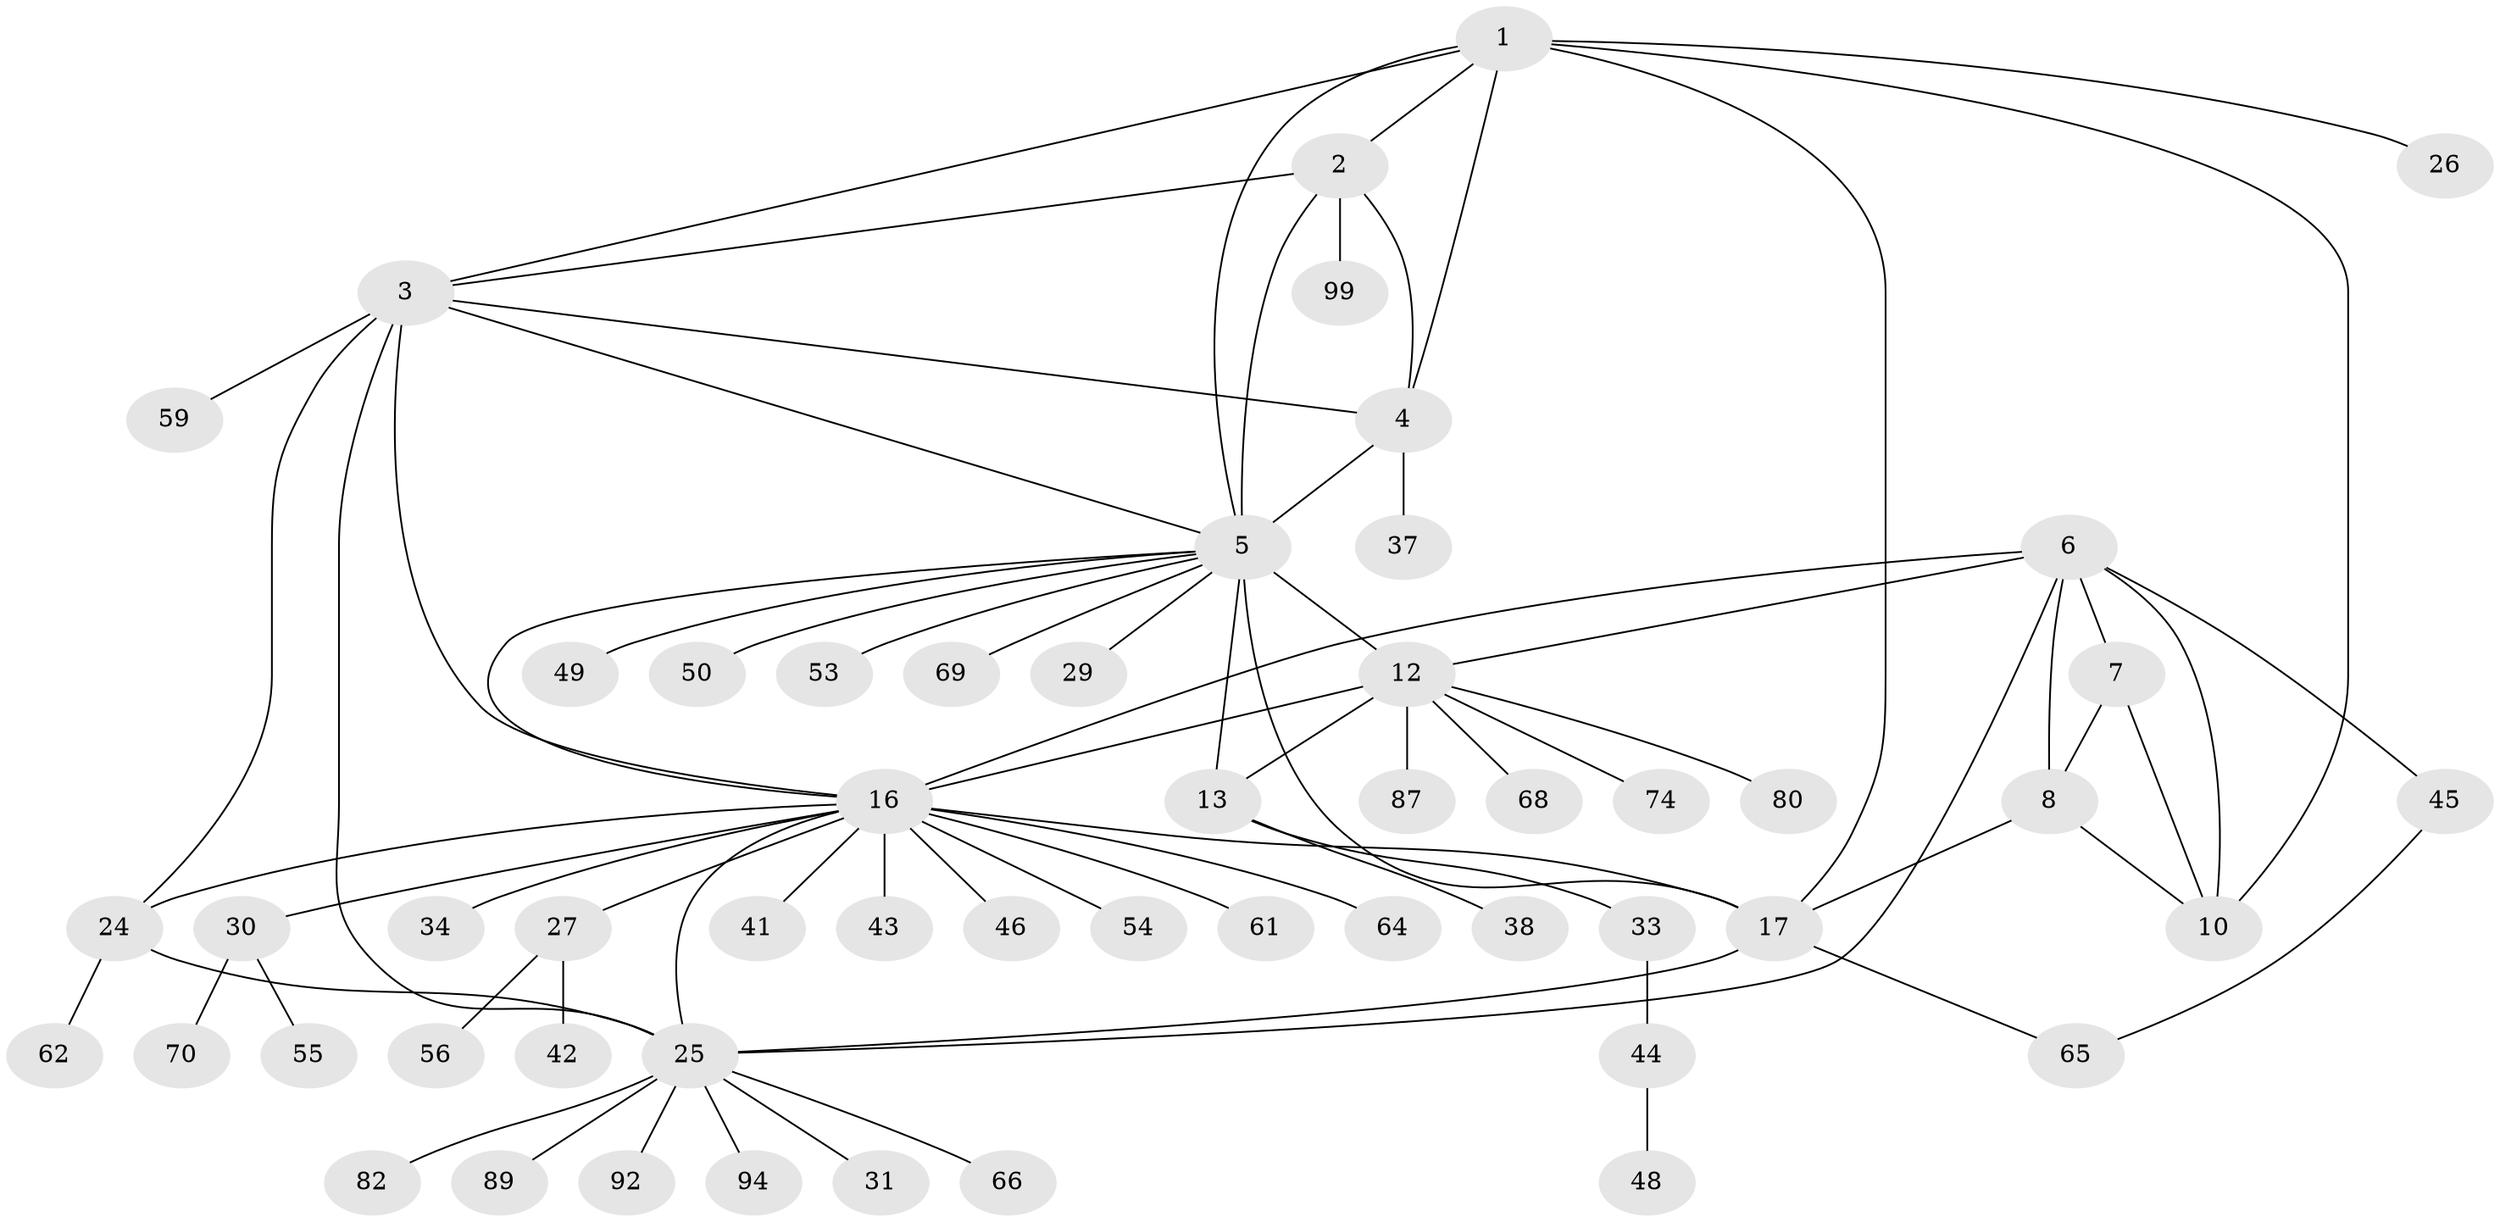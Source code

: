 // original degree distribution, {7: 0.06422018348623854, 5: 0.03669724770642202, 15: 0.009174311926605505, 6: 0.06422018348623854, 4: 0.027522935779816515, 10: 0.009174311926605505, 11: 0.009174311926605505, 9: 0.009174311926605505, 12: 0.01834862385321101, 1: 0.5504587155963303, 2: 0.1651376146788991, 3: 0.03669724770642202}
// Generated by graph-tools (version 1.1) at 2025/16/03/09/25 04:16:06]
// undirected, 54 vertices, 76 edges
graph export_dot {
graph [start="1"]
  node [color=gray90,style=filled];
  1;
  2;
  3 [super="+22"];
  4 [super="+67+96"];
  5 [super="+72+11+77+97+103+78"];
  6 [super="+9+32+101"];
  7;
  8;
  10 [super="+35+88"];
  12 [super="+15"];
  13;
  16 [super="+18+39"];
  17 [super="+36+76+85"];
  24 [super="+57"];
  25;
  26;
  27 [super="+40+63"];
  29;
  30;
  31 [super="+73"];
  33 [super="+51"];
  34;
  37;
  38 [super="+47"];
  41;
  42;
  43;
  44;
  45 [super="+79+84"];
  46;
  48;
  49;
  50 [super="+52"];
  53;
  54;
  55;
  56 [super="+60"];
  59;
  61;
  62;
  64;
  65;
  66;
  68;
  69;
  70;
  74 [super="+75"];
  80 [super="+93"];
  82 [super="+90"];
  87;
  89;
  92;
  94;
  99;
  1 -- 2;
  1 -- 3;
  1 -- 4;
  1 -- 5;
  1 -- 10;
  1 -- 17;
  1 -- 26;
  2 -- 3;
  2 -- 4;
  2 -- 5;
  2 -- 99;
  3 -- 4;
  3 -- 5;
  3 -- 16 [weight=2];
  3 -- 24;
  3 -- 25;
  3 -- 59;
  4 -- 5;
  4 -- 37;
  5 -- 49;
  5 -- 50;
  5 -- 53;
  5 -- 69;
  5 -- 17 [weight=2];
  5 -- 13 [weight=2];
  5 -- 12 [weight=4];
  5 -- 29;
  5 -- 16;
  6 -- 7 [weight=2];
  6 -- 8 [weight=2];
  6 -- 10 [weight=2];
  6 -- 45;
  6 -- 25;
  6 -- 16;
  6 -- 12;
  7 -- 8;
  7 -- 10;
  8 -- 10;
  8 -- 17;
  12 -- 13 [weight=2];
  12 -- 74;
  12 -- 80;
  12 -- 87;
  12 -- 16;
  12 -- 68;
  13 -- 33;
  13 -- 38;
  16 -- 17 [weight=5];
  16 -- 64;
  16 -- 24 [weight=2];
  16 -- 25 [weight=2];
  16 -- 27;
  16 -- 30;
  16 -- 34;
  16 -- 41;
  16 -- 43;
  16 -- 46;
  16 -- 54;
  16 -- 61;
  17 -- 65;
  17 -- 25;
  24 -- 25;
  24 -- 62;
  25 -- 31;
  25 -- 66;
  25 -- 82;
  25 -- 89;
  25 -- 92;
  25 -- 94;
  27 -- 42;
  27 -- 56;
  30 -- 55;
  30 -- 70;
  33 -- 44;
  44 -- 48;
  45 -- 65;
}
